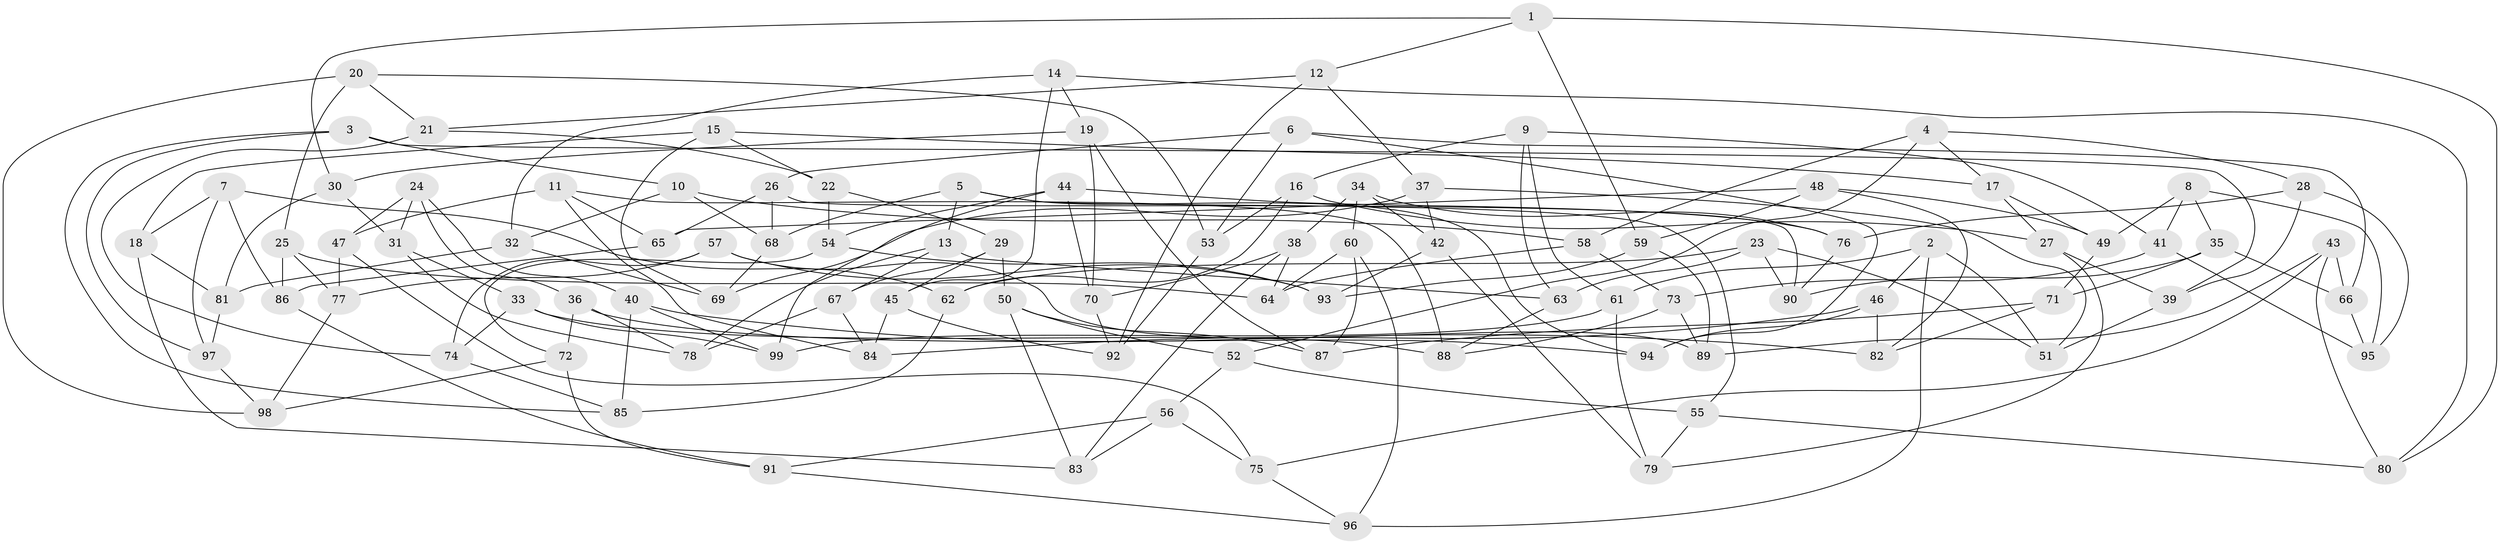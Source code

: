 // coarse degree distribution, {5: 0.1282051282051282, 7: 0.02564102564102564, 4: 0.41025641025641024, 9: 0.10256410256410256, 3: 0.1282051282051282, 6: 0.1282051282051282, 8: 0.02564102564102564, 11: 0.02564102564102564, 10: 0.02564102564102564}
// Generated by graph-tools (version 1.1) at 2025/03/03/04/25 22:03:06]
// undirected, 99 vertices, 198 edges
graph export_dot {
graph [start="1"]
  node [color=gray90,style=filled];
  1;
  2;
  3;
  4;
  5;
  6;
  7;
  8;
  9;
  10;
  11;
  12;
  13;
  14;
  15;
  16;
  17;
  18;
  19;
  20;
  21;
  22;
  23;
  24;
  25;
  26;
  27;
  28;
  29;
  30;
  31;
  32;
  33;
  34;
  35;
  36;
  37;
  38;
  39;
  40;
  41;
  42;
  43;
  44;
  45;
  46;
  47;
  48;
  49;
  50;
  51;
  52;
  53;
  54;
  55;
  56;
  57;
  58;
  59;
  60;
  61;
  62;
  63;
  64;
  65;
  66;
  67;
  68;
  69;
  70;
  71;
  72;
  73;
  74;
  75;
  76;
  77;
  78;
  79;
  80;
  81;
  82;
  83;
  84;
  85;
  86;
  87;
  88;
  89;
  90;
  91;
  92;
  93;
  94;
  95;
  96;
  97;
  98;
  99;
  1 -- 30;
  1 -- 12;
  1 -- 59;
  1 -- 80;
  2 -- 96;
  2 -- 51;
  2 -- 61;
  2 -- 46;
  3 -- 10;
  3 -- 39;
  3 -- 85;
  3 -- 97;
  4 -- 52;
  4 -- 28;
  4 -- 58;
  4 -- 17;
  5 -- 55;
  5 -- 94;
  5 -- 68;
  5 -- 13;
  6 -- 66;
  6 -- 53;
  6 -- 26;
  6 -- 94;
  7 -- 97;
  7 -- 86;
  7 -- 18;
  7 -- 62;
  8 -- 41;
  8 -- 49;
  8 -- 95;
  8 -- 35;
  9 -- 41;
  9 -- 16;
  9 -- 63;
  9 -- 61;
  10 -- 32;
  10 -- 58;
  10 -- 68;
  11 -- 65;
  11 -- 84;
  11 -- 47;
  11 -- 88;
  12 -- 37;
  12 -- 21;
  12 -- 92;
  13 -- 78;
  13 -- 67;
  13 -- 63;
  14 -- 45;
  14 -- 80;
  14 -- 19;
  14 -- 32;
  15 -- 22;
  15 -- 69;
  15 -- 17;
  15 -- 18;
  16 -- 27;
  16 -- 62;
  16 -- 53;
  17 -- 27;
  17 -- 49;
  18 -- 81;
  18 -- 83;
  19 -- 87;
  19 -- 30;
  19 -- 70;
  20 -- 98;
  20 -- 21;
  20 -- 53;
  20 -- 25;
  21 -- 22;
  21 -- 74;
  22 -- 29;
  22 -- 54;
  23 -- 62;
  23 -- 51;
  23 -- 63;
  23 -- 90;
  24 -- 47;
  24 -- 36;
  24 -- 31;
  24 -- 40;
  25 -- 64;
  25 -- 86;
  25 -- 77;
  26 -- 65;
  26 -- 68;
  26 -- 90;
  27 -- 79;
  27 -- 39;
  28 -- 95;
  28 -- 76;
  28 -- 39;
  29 -- 67;
  29 -- 45;
  29 -- 50;
  30 -- 81;
  30 -- 31;
  31 -- 78;
  31 -- 33;
  32 -- 69;
  32 -- 81;
  33 -- 74;
  33 -- 99;
  33 -- 88;
  34 -- 76;
  34 -- 60;
  34 -- 42;
  34 -- 38;
  35 -- 66;
  35 -- 71;
  35 -- 90;
  36 -- 94;
  36 -- 72;
  36 -- 78;
  37 -- 69;
  37 -- 51;
  37 -- 42;
  38 -- 64;
  38 -- 83;
  38 -- 70;
  39 -- 51;
  40 -- 85;
  40 -- 82;
  40 -- 99;
  41 -- 95;
  41 -- 73;
  42 -- 93;
  42 -- 79;
  43 -- 89;
  43 -- 75;
  43 -- 66;
  43 -- 80;
  44 -- 99;
  44 -- 54;
  44 -- 70;
  44 -- 76;
  45 -- 92;
  45 -- 84;
  46 -- 84;
  46 -- 94;
  46 -- 82;
  47 -- 75;
  47 -- 77;
  48 -- 49;
  48 -- 59;
  48 -- 65;
  48 -- 82;
  49 -- 71;
  50 -- 83;
  50 -- 52;
  50 -- 87;
  52 -- 55;
  52 -- 56;
  53 -- 92;
  54 -- 93;
  54 -- 72;
  55 -- 79;
  55 -- 80;
  56 -- 83;
  56 -- 91;
  56 -- 75;
  57 -- 74;
  57 -- 93;
  57 -- 77;
  57 -- 89;
  58 -- 64;
  58 -- 73;
  59 -- 93;
  59 -- 89;
  60 -- 96;
  60 -- 87;
  60 -- 64;
  61 -- 79;
  61 -- 99;
  62 -- 85;
  63 -- 88;
  65 -- 86;
  66 -- 95;
  67 -- 78;
  67 -- 84;
  68 -- 69;
  70 -- 92;
  71 -- 82;
  71 -- 87;
  72 -- 91;
  72 -- 98;
  73 -- 89;
  73 -- 88;
  74 -- 85;
  75 -- 96;
  76 -- 90;
  77 -- 98;
  81 -- 97;
  86 -- 91;
  91 -- 96;
  97 -- 98;
}

